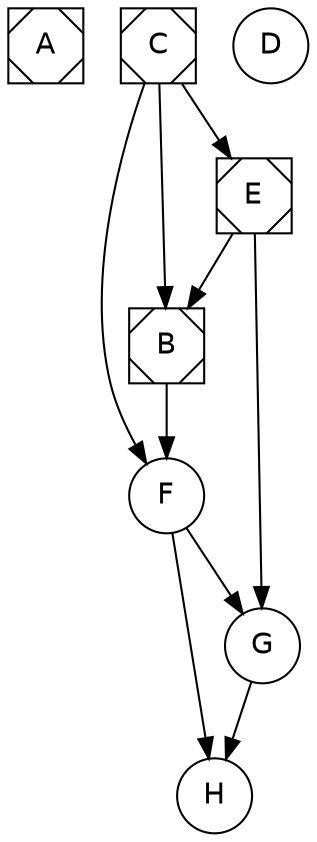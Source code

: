 digraph foo
{
	node [fontname="Helvetica" style="filled" fillcolor="white"];
	edge [labelfontname="Helvetica" labelangle=30 labeldistance=2];
	A [shape="Msquare"];
	B [shape="Msquare"];
	C [shape="Msquare"];
	D [shape="circle"];
	E [shape="Msquare"];
	F [shape="circle"];
	G [shape="circle"];
	H [shape="circle"];
	C->B;
	E->B;
	B->F;
	C->E;
	C->F;
	E->G;
	F->G;
	F->H;
	G->H;
}
